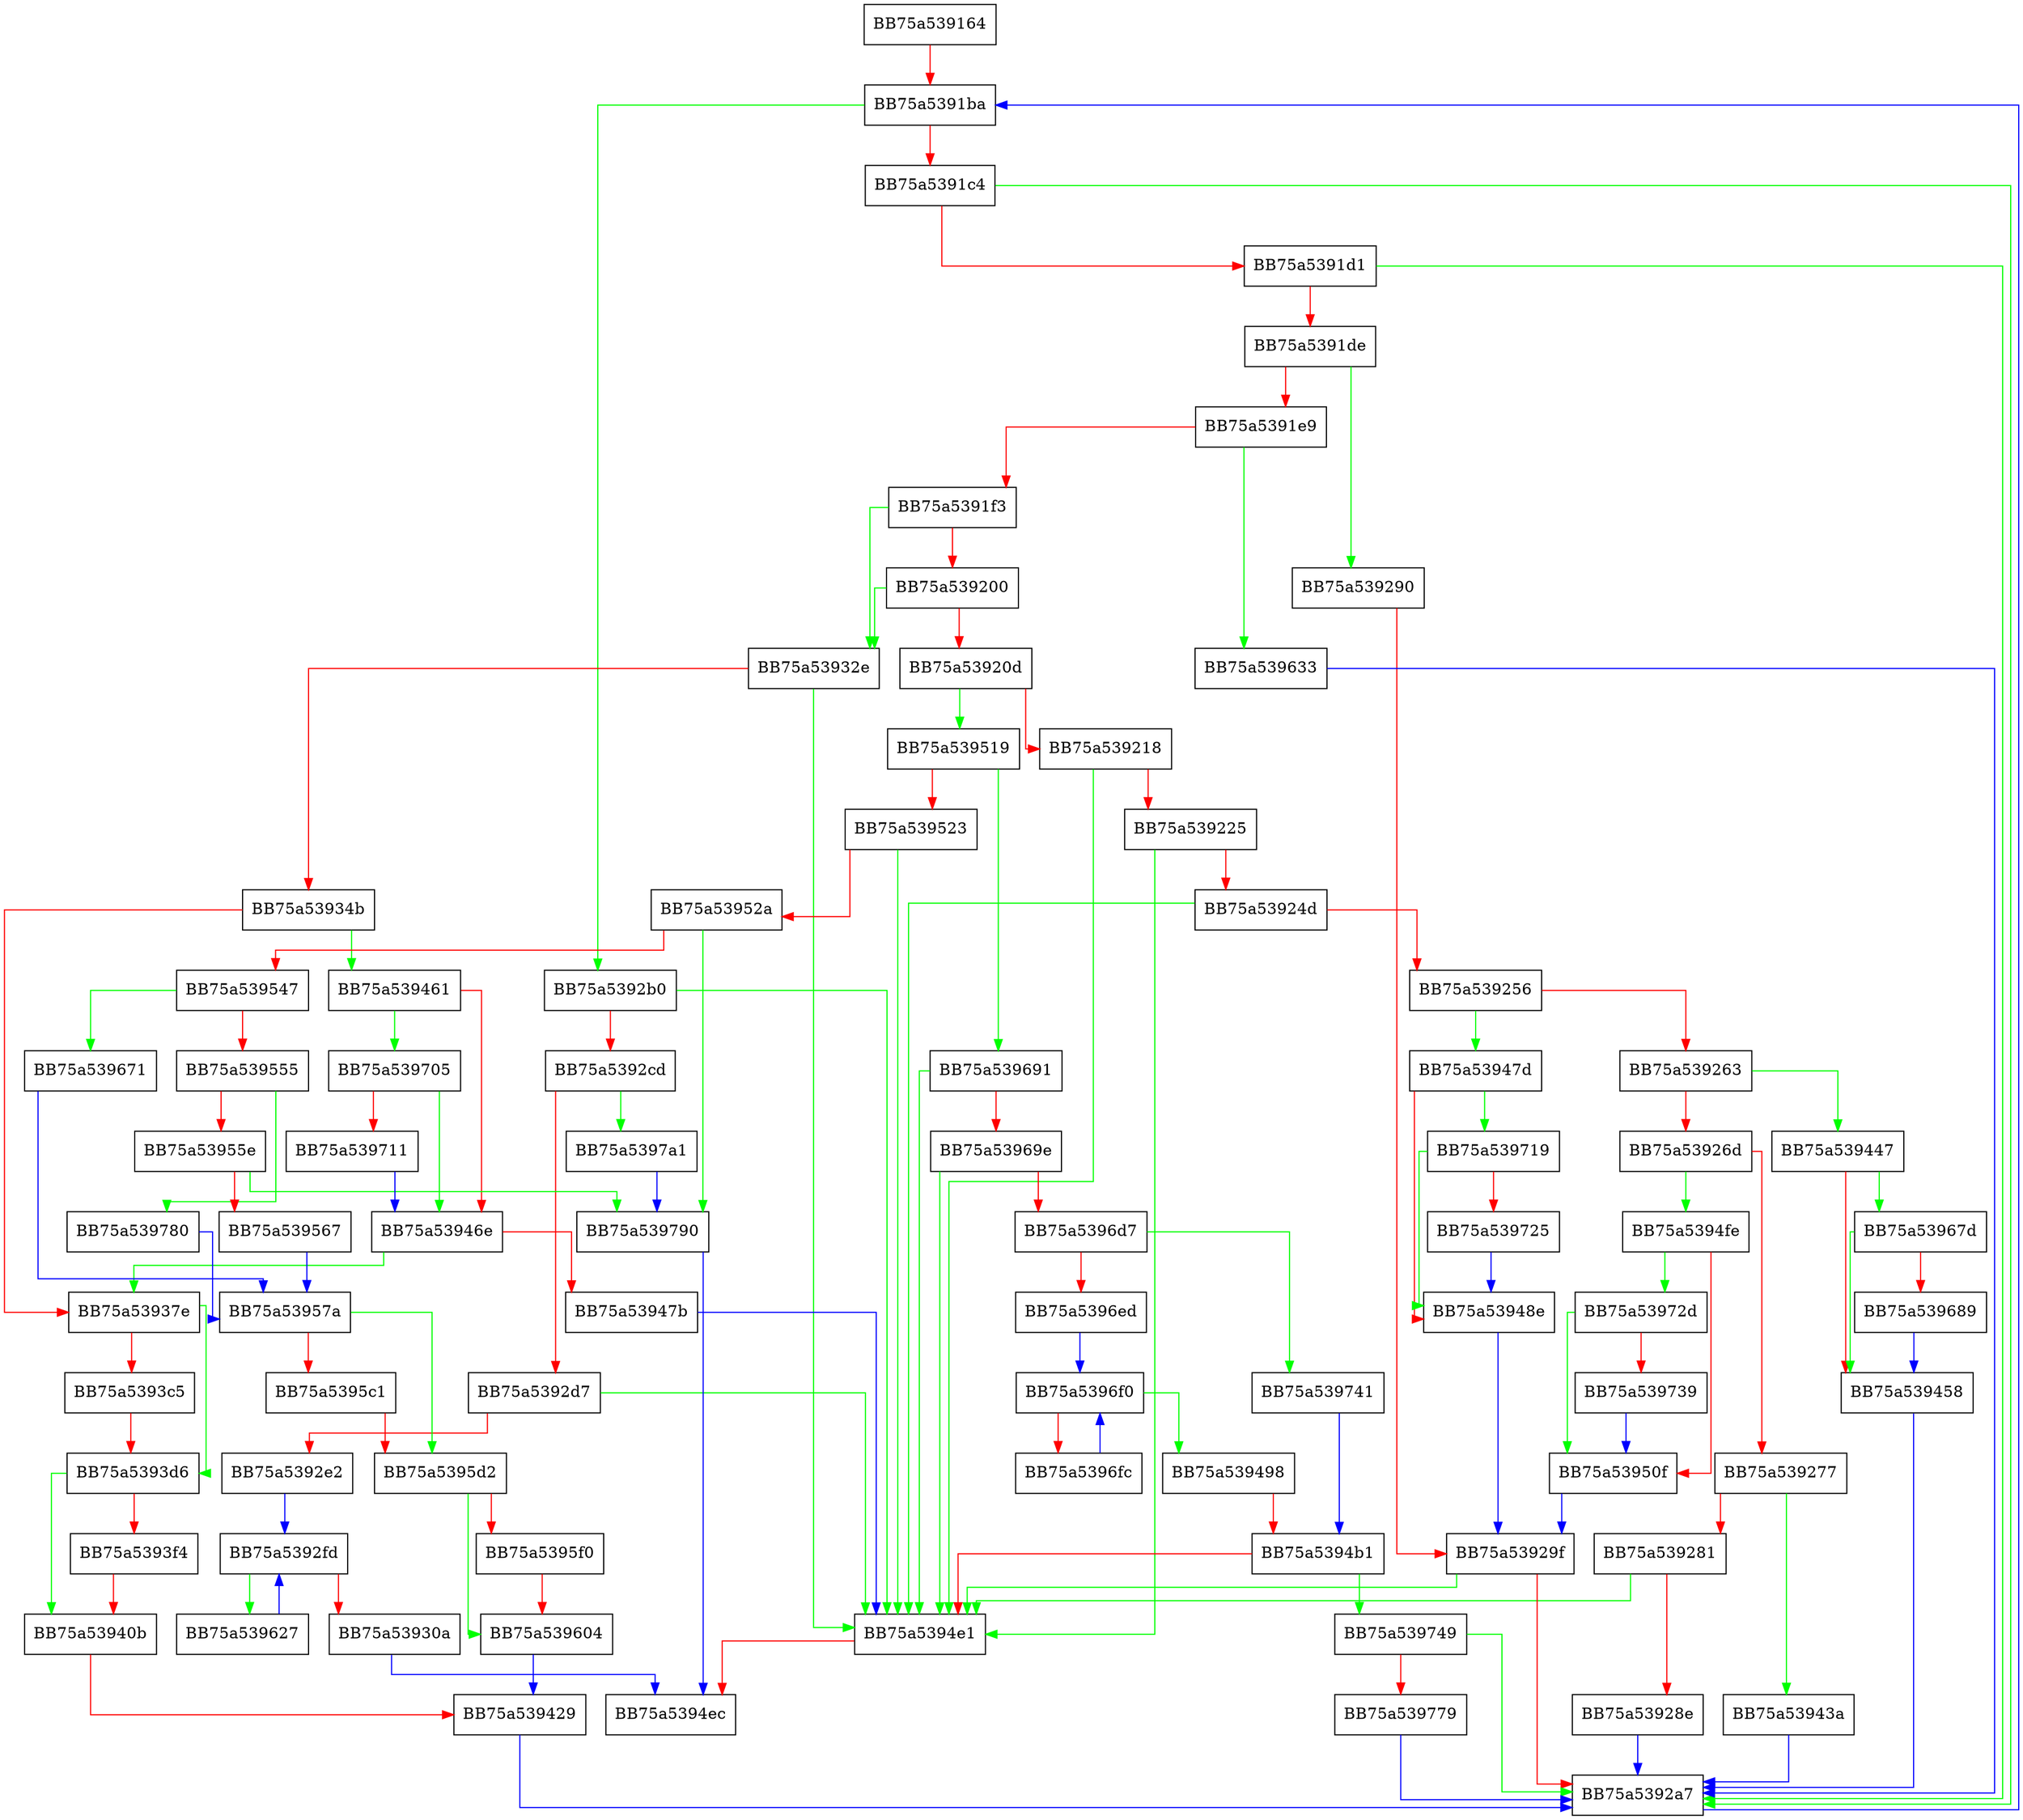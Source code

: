 digraph compile {
  node [shape="box"];
  graph [splines=ortho];
  BB75a539164 -> BB75a5391ba [color="red"];
  BB75a5391ba -> BB75a5392b0 [color="green"];
  BB75a5391ba -> BB75a5391c4 [color="red"];
  BB75a5391c4 -> BB75a5392a7 [color="green"];
  BB75a5391c4 -> BB75a5391d1 [color="red"];
  BB75a5391d1 -> BB75a5392a7 [color="green"];
  BB75a5391d1 -> BB75a5391de [color="red"];
  BB75a5391de -> BB75a539290 [color="green"];
  BB75a5391de -> BB75a5391e9 [color="red"];
  BB75a5391e9 -> BB75a539633 [color="green"];
  BB75a5391e9 -> BB75a5391f3 [color="red"];
  BB75a5391f3 -> BB75a53932e [color="green"];
  BB75a5391f3 -> BB75a539200 [color="red"];
  BB75a539200 -> BB75a53932e [color="green"];
  BB75a539200 -> BB75a53920d [color="red"];
  BB75a53920d -> BB75a539519 [color="green"];
  BB75a53920d -> BB75a539218 [color="red"];
  BB75a539218 -> BB75a5394e1 [color="green"];
  BB75a539218 -> BB75a539225 [color="red"];
  BB75a539225 -> BB75a5394e1 [color="green"];
  BB75a539225 -> BB75a53924d [color="red"];
  BB75a53924d -> BB75a5394e1 [color="green"];
  BB75a53924d -> BB75a539256 [color="red"];
  BB75a539256 -> BB75a53947d [color="green"];
  BB75a539256 -> BB75a539263 [color="red"];
  BB75a539263 -> BB75a539447 [color="green"];
  BB75a539263 -> BB75a53926d [color="red"];
  BB75a53926d -> BB75a5394fe [color="green"];
  BB75a53926d -> BB75a539277 [color="red"];
  BB75a539277 -> BB75a53943a [color="green"];
  BB75a539277 -> BB75a539281 [color="red"];
  BB75a539281 -> BB75a5394e1 [color="green"];
  BB75a539281 -> BB75a53928e [color="red"];
  BB75a53928e -> BB75a5392a7 [color="blue"];
  BB75a539290 -> BB75a53929f [color="red"];
  BB75a53929f -> BB75a5394e1 [color="green"];
  BB75a53929f -> BB75a5392a7 [color="red"];
  BB75a5392a7 -> BB75a5391ba [color="blue"];
  BB75a5392b0 -> BB75a5394e1 [color="green"];
  BB75a5392b0 -> BB75a5392cd [color="red"];
  BB75a5392cd -> BB75a5397a1 [color="green"];
  BB75a5392cd -> BB75a5392d7 [color="red"];
  BB75a5392d7 -> BB75a5394e1 [color="green"];
  BB75a5392d7 -> BB75a5392e2 [color="red"];
  BB75a5392e2 -> BB75a5392fd [color="blue"];
  BB75a5392fd -> BB75a539627 [color="green"];
  BB75a5392fd -> BB75a53930a [color="red"];
  BB75a53930a -> BB75a5394ec [color="blue"];
  BB75a53932e -> BB75a5394e1 [color="green"];
  BB75a53932e -> BB75a53934b [color="red"];
  BB75a53934b -> BB75a539461 [color="green"];
  BB75a53934b -> BB75a53937e [color="red"];
  BB75a53937e -> BB75a5393d6 [color="green"];
  BB75a53937e -> BB75a5393c5 [color="red"];
  BB75a5393c5 -> BB75a5393d6 [color="red"];
  BB75a5393d6 -> BB75a53940b [color="green"];
  BB75a5393d6 -> BB75a5393f4 [color="red"];
  BB75a5393f4 -> BB75a53940b [color="red"];
  BB75a53940b -> BB75a539429 [color="red"];
  BB75a539429 -> BB75a5392a7 [color="blue"];
  BB75a53943a -> BB75a5392a7 [color="blue"];
  BB75a539447 -> BB75a53967d [color="green"];
  BB75a539447 -> BB75a539458 [color="red"];
  BB75a539458 -> BB75a5392a7 [color="blue"];
  BB75a539461 -> BB75a539705 [color="green"];
  BB75a539461 -> BB75a53946e [color="red"];
  BB75a53946e -> BB75a53937e [color="green"];
  BB75a53946e -> BB75a53947b [color="red"];
  BB75a53947b -> BB75a5394e1 [color="blue"];
  BB75a53947d -> BB75a539719 [color="green"];
  BB75a53947d -> BB75a53948e [color="red"];
  BB75a53948e -> BB75a53929f [color="blue"];
  BB75a539498 -> BB75a5394b1 [color="red"];
  BB75a5394b1 -> BB75a539749 [color="green"];
  BB75a5394b1 -> BB75a5394e1 [color="red"];
  BB75a5394e1 -> BB75a5394ec [color="red"];
  BB75a5394fe -> BB75a53972d [color="green"];
  BB75a5394fe -> BB75a53950f [color="red"];
  BB75a53950f -> BB75a53929f [color="blue"];
  BB75a539519 -> BB75a539691 [color="green"];
  BB75a539519 -> BB75a539523 [color="red"];
  BB75a539523 -> BB75a5394e1 [color="green"];
  BB75a539523 -> BB75a53952a [color="red"];
  BB75a53952a -> BB75a539790 [color="green"];
  BB75a53952a -> BB75a539547 [color="red"];
  BB75a539547 -> BB75a539671 [color="green"];
  BB75a539547 -> BB75a539555 [color="red"];
  BB75a539555 -> BB75a539780 [color="green"];
  BB75a539555 -> BB75a53955e [color="red"];
  BB75a53955e -> BB75a539790 [color="green"];
  BB75a53955e -> BB75a539567 [color="red"];
  BB75a539567 -> BB75a53957a [color="blue"];
  BB75a53957a -> BB75a5395d2 [color="green"];
  BB75a53957a -> BB75a5395c1 [color="red"];
  BB75a5395c1 -> BB75a5395d2 [color="red"];
  BB75a5395d2 -> BB75a539604 [color="green"];
  BB75a5395d2 -> BB75a5395f0 [color="red"];
  BB75a5395f0 -> BB75a539604 [color="red"];
  BB75a539604 -> BB75a539429 [color="blue"];
  BB75a539627 -> BB75a5392fd [color="blue"];
  BB75a539633 -> BB75a5392a7 [color="blue"];
  BB75a539671 -> BB75a53957a [color="blue"];
  BB75a53967d -> BB75a539458 [color="green"];
  BB75a53967d -> BB75a539689 [color="red"];
  BB75a539689 -> BB75a539458 [color="blue"];
  BB75a539691 -> BB75a5394e1 [color="green"];
  BB75a539691 -> BB75a53969e [color="red"];
  BB75a53969e -> BB75a5394e1 [color="green"];
  BB75a53969e -> BB75a5396d7 [color="red"];
  BB75a5396d7 -> BB75a539741 [color="green"];
  BB75a5396d7 -> BB75a5396ed [color="red"];
  BB75a5396ed -> BB75a5396f0 [color="blue"];
  BB75a5396f0 -> BB75a539498 [color="green"];
  BB75a5396f0 -> BB75a5396fc [color="red"];
  BB75a5396fc -> BB75a5396f0 [color="blue"];
  BB75a539705 -> BB75a53946e [color="green"];
  BB75a539705 -> BB75a539711 [color="red"];
  BB75a539711 -> BB75a53946e [color="blue"];
  BB75a539719 -> BB75a53948e [color="green"];
  BB75a539719 -> BB75a539725 [color="red"];
  BB75a539725 -> BB75a53948e [color="blue"];
  BB75a53972d -> BB75a53950f [color="green"];
  BB75a53972d -> BB75a539739 [color="red"];
  BB75a539739 -> BB75a53950f [color="blue"];
  BB75a539741 -> BB75a5394b1 [color="blue"];
  BB75a539749 -> BB75a5392a7 [color="green"];
  BB75a539749 -> BB75a539779 [color="red"];
  BB75a539779 -> BB75a5392a7 [color="blue"];
  BB75a539780 -> BB75a53957a [color="blue"];
  BB75a539790 -> BB75a5394ec [color="blue"];
  BB75a5397a1 -> BB75a539790 [color="blue"];
}